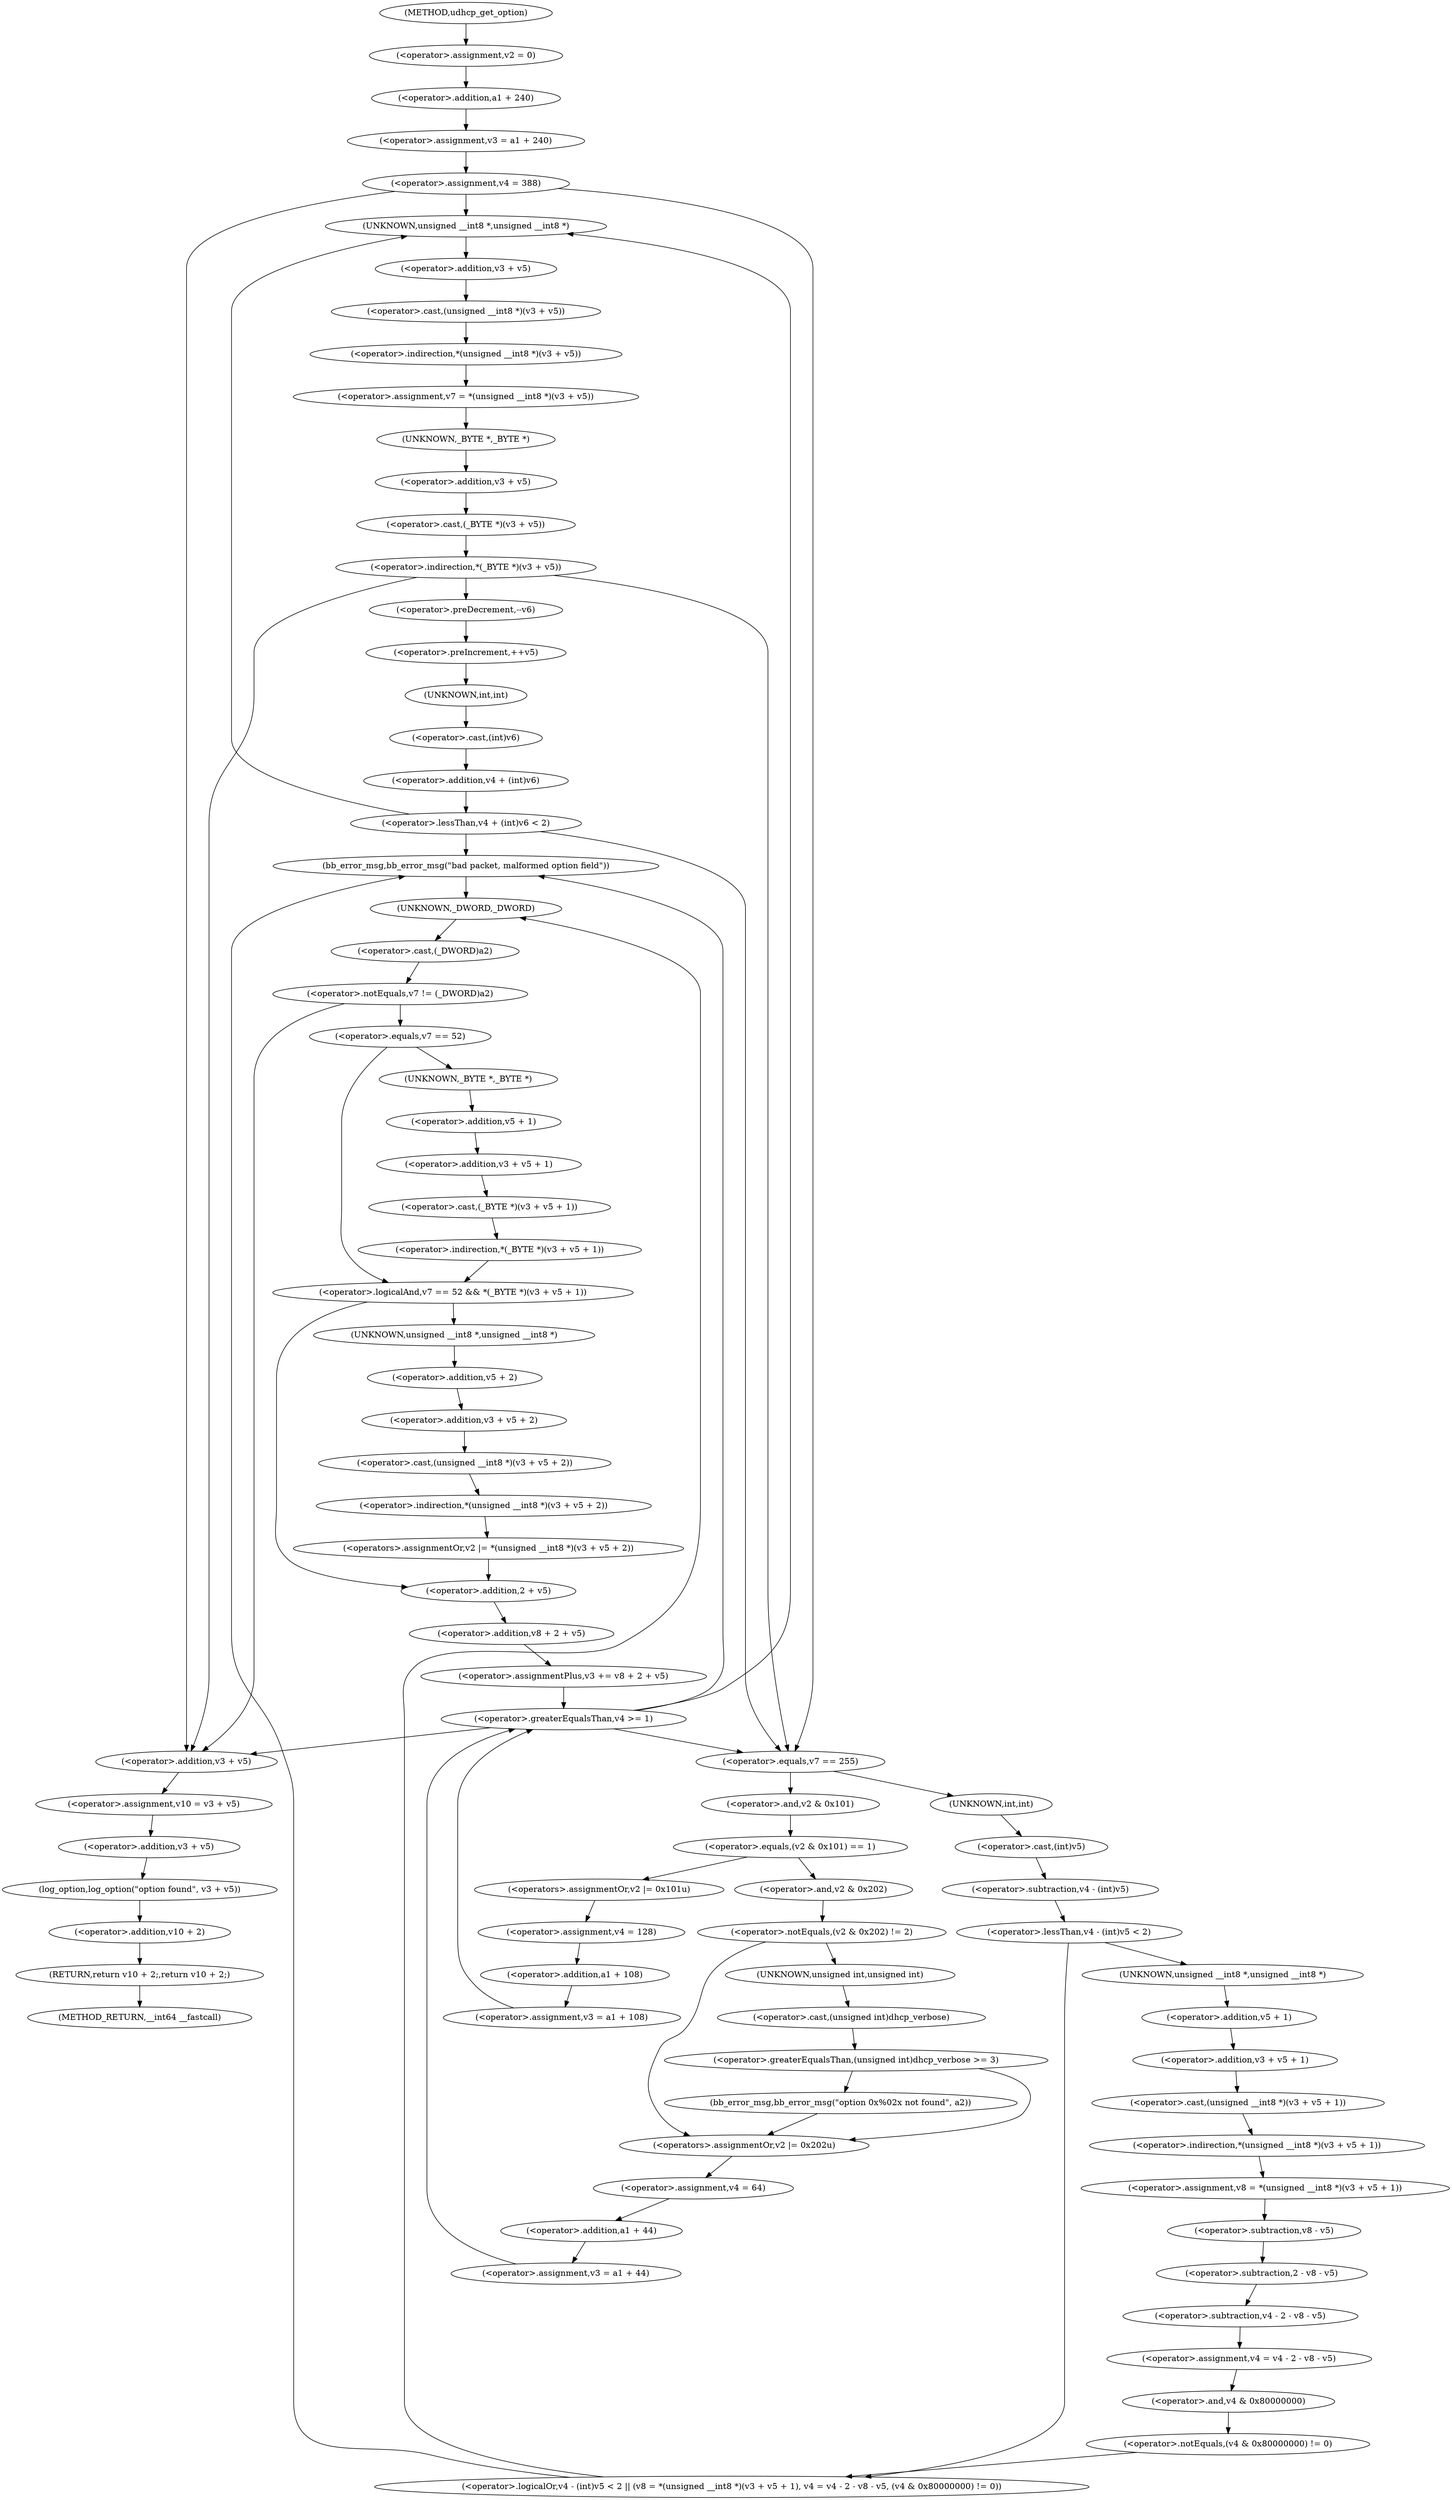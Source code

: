 digraph udhcp_get_option {  
"1000121" [label = "(<operator>.assignment,v2 = 0)" ]
"1000124" [label = "(<operator>.assignment,v3 = a1 + 240)" ]
"1000126" [label = "(<operator>.addition,a1 + 240)" ]
"1000129" [label = "(<operator>.assignment,v4 = 388)" ]
"1000140" [label = "(<operator>.assignment,v7 = *(unsigned __int8 *)(v3 + v5))" ]
"1000142" [label = "(<operator>.indirection,*(unsigned __int8 *)(v3 + v5))" ]
"1000143" [label = "(<operator>.cast,(unsigned __int8 *)(v3 + v5))" ]
"1000144" [label = "(UNKNOWN,unsigned __int8 *,unsigned __int8 *)" ]
"1000145" [label = "(<operator>.addition,v3 + v5)" ]
"1000149" [label = "(<operator>.indirection,*(_BYTE *)(v3 + v5))" ]
"1000150" [label = "(<operator>.cast,(_BYTE *)(v3 + v5))" ]
"1000151" [label = "(UNKNOWN,_BYTE *,_BYTE *)" ]
"1000152" [label = "(<operator>.addition,v3 + v5)" ]
"1000156" [label = "(<operator>.preDecrement,--v6)" ]
"1000158" [label = "(<operator>.preIncrement,++v5)" ]
"1000161" [label = "(<operator>.lessThan,v4 + (int)v6 < 2)" ]
"1000162" [label = "(<operator>.addition,v4 + (int)v6)" ]
"1000164" [label = "(<operator>.cast,(int)v6)" ]
"1000165" [label = "(UNKNOWN,int,int)" ]
"1000170" [label = "(<operator>.equals,v7 == 255)" ]
"1000175" [label = "(<operator>.equals,(v2 & 0x101) == 1)" ]
"1000176" [label = "(<operator>.and,v2 & 0x101)" ]
"1000181" [label = "(<operators>.assignmentOr,v2 |= 0x101u)" ]
"1000184" [label = "(<operator>.assignment,v4 = 128)" ]
"1000187" [label = "(<operator>.assignment,v3 = a1 + 108)" ]
"1000189" [label = "(<operator>.addition,a1 + 108)" ]
"1000195" [label = "(<operator>.notEquals,(v2 & 0x202) != 2)" ]
"1000196" [label = "(<operator>.and,v2 & 0x202)" ]
"1000202" [label = "(<operator>.greaterEqualsThan,(unsigned int)dhcp_verbose >= 3)" ]
"1000203" [label = "(<operator>.cast,(unsigned int)dhcp_verbose)" ]
"1000204" [label = "(UNKNOWN,unsigned int,unsigned int)" ]
"1000207" [label = "(bb_error_msg,bb_error_msg(\"option 0x%02x not found\", a2))" ]
"1000211" [label = "(<operators>.assignmentOr,v2 |= 0x202u)" ]
"1000214" [label = "(<operator>.assignment,v4 = 64)" ]
"1000217" [label = "(<operator>.assignment,v3 = a1 + 44)" ]
"1000219" [label = "(<operator>.addition,a1 + 44)" ]
"1000224" [label = "(<operator>.logicalOr,v4 - (int)v5 < 2 || (v8 = *(unsigned __int8 *)(v3 + v5 + 1), v4 = v4 - 2 - v8 - v5, (v4 & 0x80000000) != 0))" ]
"1000225" [label = "(<operator>.lessThan,v4 - (int)v5 < 2)" ]
"1000226" [label = "(<operator>.subtraction,v4 - (int)v5)" ]
"1000228" [label = "(<operator>.cast,(int)v5)" ]
"1000229" [label = "(UNKNOWN,int,int)" ]
"1000233" [label = "(<operator>.assignment,v8 = *(unsigned __int8 *)(v3 + v5 + 1))" ]
"1000235" [label = "(<operator>.indirection,*(unsigned __int8 *)(v3 + v5 + 1))" ]
"1000236" [label = "(<operator>.cast,(unsigned __int8 *)(v3 + v5 + 1))" ]
"1000237" [label = "(UNKNOWN,unsigned __int8 *,unsigned __int8 *)" ]
"1000238" [label = "(<operator>.addition,v3 + v5 + 1)" ]
"1000240" [label = "(<operator>.addition,v5 + 1)" ]
"1000244" [label = "(<operator>.assignment,v4 = v4 - 2 - v8 - v5)" ]
"1000246" [label = "(<operator>.subtraction,v4 - 2 - v8 - v5)" ]
"1000248" [label = "(<operator>.subtraction,2 - v8 - v5)" ]
"1000250" [label = "(<operator>.subtraction,v8 - v5)" ]
"1000253" [label = "(<operator>.notEquals,(v4 & 0x80000000) != 0)" ]
"1000254" [label = "(<operator>.and,v4 & 0x80000000)" ]
"1000260" [label = "(bb_error_msg,bb_error_msg(\"bad packet, malformed option field\"))" ]
"1000264" [label = "(<operator>.notEquals,v7 != (_DWORD)a2)" ]
"1000266" [label = "(<operator>.cast,(_DWORD)a2)" ]
"1000267" [label = "(UNKNOWN,_DWORD,_DWORD)" ]
"1000271" [label = "(<operator>.logicalAnd,v7 == 52 && *(_BYTE *)(v3 + v5 + 1))" ]
"1000272" [label = "(<operator>.equals,v7 == 52)" ]
"1000275" [label = "(<operator>.indirection,*(_BYTE *)(v3 + v5 + 1))" ]
"1000276" [label = "(<operator>.cast,(_BYTE *)(v3 + v5 + 1))" ]
"1000277" [label = "(UNKNOWN,_BYTE *,_BYTE *)" ]
"1000278" [label = "(<operator>.addition,v3 + v5 + 1)" ]
"1000280" [label = "(<operator>.addition,v5 + 1)" ]
"1000283" [label = "(<operators>.assignmentOr,v2 |= *(unsigned __int8 *)(v3 + v5 + 2))" ]
"1000285" [label = "(<operator>.indirection,*(unsigned __int8 *)(v3 + v5 + 2))" ]
"1000286" [label = "(<operator>.cast,(unsigned __int8 *)(v3 + v5 + 2))" ]
"1000287" [label = "(UNKNOWN,unsigned __int8 *,unsigned __int8 *)" ]
"1000288" [label = "(<operator>.addition,v3 + v5 + 2)" ]
"1000290" [label = "(<operator>.addition,v5 + 2)" ]
"1000293" [label = "(<operator>.assignmentPlus,v3 += v8 + 2 + v5)" ]
"1000295" [label = "(<operator>.addition,v8 + 2 + v5)" ]
"1000297" [label = "(<operator>.addition,2 + v5)" ]
"1000302" [label = "(<operator>.greaterEqualsThan,v4 >= 1)" ]
"1000308" [label = "(<operator>.assignment,v10 = v3 + v5)" ]
"1000310" [label = "(<operator>.addition,v3 + v5)" ]
"1000313" [label = "(log_option,log_option(\"option found\", v3 + v5))" ]
"1000315" [label = "(<operator>.addition,v3 + v5)" ]
"1000318" [label = "(RETURN,return v10 + 2;,return v10 + 2;)" ]
"1000319" [label = "(<operator>.addition,v10 + 2)" ]
"1000109" [label = "(METHOD,udhcp_get_option)" ]
"1000322" [label = "(METHOD_RETURN,__int64 __fastcall)" ]
  "1000121" -> "1000126" 
  "1000124" -> "1000129" 
  "1000126" -> "1000124" 
  "1000129" -> "1000144" 
  "1000129" -> "1000170" 
  "1000129" -> "1000310" 
  "1000140" -> "1000151" 
  "1000142" -> "1000140" 
  "1000143" -> "1000142" 
  "1000144" -> "1000145" 
  "1000145" -> "1000143" 
  "1000149" -> "1000170" 
  "1000149" -> "1000310" 
  "1000149" -> "1000156" 
  "1000150" -> "1000149" 
  "1000151" -> "1000152" 
  "1000152" -> "1000150" 
  "1000156" -> "1000158" 
  "1000158" -> "1000165" 
  "1000161" -> "1000144" 
  "1000161" -> "1000170" 
  "1000161" -> "1000260" 
  "1000162" -> "1000161" 
  "1000164" -> "1000162" 
  "1000165" -> "1000164" 
  "1000170" -> "1000176" 
  "1000170" -> "1000229" 
  "1000175" -> "1000181" 
  "1000175" -> "1000196" 
  "1000176" -> "1000175" 
  "1000181" -> "1000184" 
  "1000184" -> "1000189" 
  "1000187" -> "1000302" 
  "1000189" -> "1000187" 
  "1000195" -> "1000204" 
  "1000195" -> "1000211" 
  "1000196" -> "1000195" 
  "1000202" -> "1000207" 
  "1000202" -> "1000211" 
  "1000203" -> "1000202" 
  "1000204" -> "1000203" 
  "1000207" -> "1000211" 
  "1000211" -> "1000214" 
  "1000214" -> "1000219" 
  "1000217" -> "1000302" 
  "1000219" -> "1000217" 
  "1000224" -> "1000260" 
  "1000224" -> "1000267" 
  "1000225" -> "1000224" 
  "1000225" -> "1000237" 
  "1000226" -> "1000225" 
  "1000228" -> "1000226" 
  "1000229" -> "1000228" 
  "1000233" -> "1000250" 
  "1000235" -> "1000233" 
  "1000236" -> "1000235" 
  "1000237" -> "1000240" 
  "1000238" -> "1000236" 
  "1000240" -> "1000238" 
  "1000244" -> "1000254" 
  "1000246" -> "1000244" 
  "1000248" -> "1000246" 
  "1000250" -> "1000248" 
  "1000253" -> "1000224" 
  "1000254" -> "1000253" 
  "1000260" -> "1000267" 
  "1000264" -> "1000272" 
  "1000264" -> "1000310" 
  "1000266" -> "1000264" 
  "1000267" -> "1000266" 
  "1000271" -> "1000287" 
  "1000271" -> "1000297" 
  "1000272" -> "1000277" 
  "1000272" -> "1000271" 
  "1000275" -> "1000271" 
  "1000276" -> "1000275" 
  "1000277" -> "1000280" 
  "1000278" -> "1000276" 
  "1000280" -> "1000278" 
  "1000283" -> "1000297" 
  "1000285" -> "1000283" 
  "1000286" -> "1000285" 
  "1000287" -> "1000290" 
  "1000288" -> "1000286" 
  "1000290" -> "1000288" 
  "1000293" -> "1000302" 
  "1000295" -> "1000293" 
  "1000297" -> "1000295" 
  "1000302" -> "1000144" 
  "1000302" -> "1000170" 
  "1000302" -> "1000310" 
  "1000302" -> "1000260" 
  "1000308" -> "1000315" 
  "1000310" -> "1000308" 
  "1000313" -> "1000319" 
  "1000315" -> "1000313" 
  "1000318" -> "1000322" 
  "1000319" -> "1000318" 
  "1000109" -> "1000121" 
}
